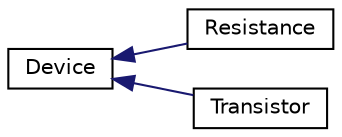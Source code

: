 digraph "Graphical Class Hierarchy"
{
 // LATEX_PDF_SIZE
  edge [fontname="Helvetica",fontsize="10",labelfontname="Helvetica",labelfontsize="10"];
  node [fontname="Helvetica",fontsize="10",shape=record];
  rankdir="LR";
  Node0 [label="Device",height=0.2,width=0.4,color="black", fillcolor="white", style="filled",URL="$class_device.html",tooltip=" "];
  Node0 -> Node1 [dir="back",color="midnightblue",fontsize="10",style="solid",fontname="Helvetica"];
  Node1 [label="Resistance",height=0.2,width=0.4,color="black", fillcolor="white", style="filled",URL="$class_resistance.html",tooltip=" "];
  Node0 -> Node2 [dir="back",color="midnightblue",fontsize="10",style="solid",fontname="Helvetica"];
  Node2 [label="Transistor",height=0.2,width=0.4,color="black", fillcolor="white", style="filled",URL="$class_transistor.html",tooltip=" "];
}
